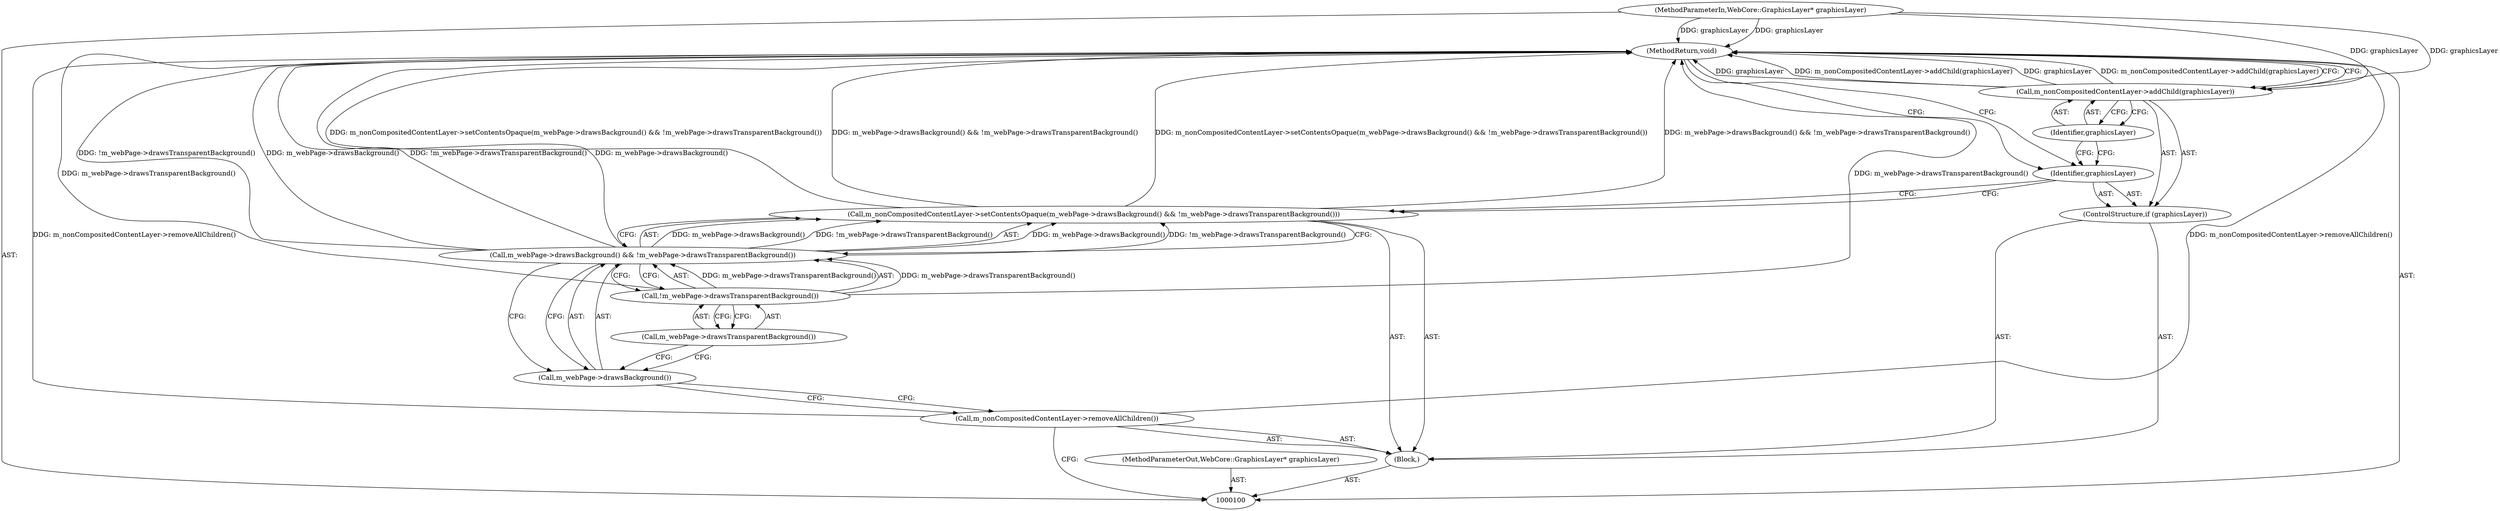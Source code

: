 digraph "0_Chrome_1777aa6484af15014b8691082a8c3075418786f5_0" {
"1000113" [label="(MethodReturn,void)"];
"1000101" [label="(MethodParameterIn,WebCore::GraphicsLayer* graphicsLayer)"];
"1000143" [label="(MethodParameterOut,WebCore::GraphicsLayer* graphicsLayer)"];
"1000102" [label="(Block,)"];
"1000103" [label="(Call,m_nonCompositedContentLayer->removeAllChildren())"];
"1000104" [label="(Call,m_nonCompositedContentLayer->setContentsOpaque(m_webPage->drawsBackground() && !m_webPage->drawsTransparentBackground()))"];
"1000105" [label="(Call,m_webPage->drawsBackground() && !m_webPage->drawsTransparentBackground())"];
"1000106" [label="(Call,m_webPage->drawsBackground())"];
"1000107" [label="(Call,!m_webPage->drawsTransparentBackground())"];
"1000108" [label="(Call,m_webPage->drawsTransparentBackground())"];
"1000109" [label="(ControlStructure,if (graphicsLayer))"];
"1000110" [label="(Identifier,graphicsLayer)"];
"1000112" [label="(Identifier,graphicsLayer)"];
"1000111" [label="(Call,m_nonCompositedContentLayer->addChild(graphicsLayer))"];
"1000113" -> "1000100"  [label="AST: "];
"1000113" -> "1000111"  [label="CFG: "];
"1000113" -> "1000110"  [label="CFG: "];
"1000107" -> "1000113"  [label="DDG: m_webPage->drawsTransparentBackground()"];
"1000105" -> "1000113"  [label="DDG: !m_webPage->drawsTransparentBackground()"];
"1000105" -> "1000113"  [label="DDG: m_webPage->drawsBackground()"];
"1000104" -> "1000113"  [label="DDG: m_nonCompositedContentLayer->setContentsOpaque(m_webPage->drawsBackground() && !m_webPage->drawsTransparentBackground())"];
"1000104" -> "1000113"  [label="DDG: m_webPage->drawsBackground() && !m_webPage->drawsTransparentBackground()"];
"1000103" -> "1000113"  [label="DDG: m_nonCompositedContentLayer->removeAllChildren()"];
"1000111" -> "1000113"  [label="DDG: graphicsLayer"];
"1000111" -> "1000113"  [label="DDG: m_nonCompositedContentLayer->addChild(graphicsLayer)"];
"1000101" -> "1000113"  [label="DDG: graphicsLayer"];
"1000101" -> "1000100"  [label="AST: "];
"1000101" -> "1000113"  [label="DDG: graphicsLayer"];
"1000101" -> "1000111"  [label="DDG: graphicsLayer"];
"1000143" -> "1000100"  [label="AST: "];
"1000102" -> "1000100"  [label="AST: "];
"1000103" -> "1000102"  [label="AST: "];
"1000104" -> "1000102"  [label="AST: "];
"1000109" -> "1000102"  [label="AST: "];
"1000103" -> "1000102"  [label="AST: "];
"1000103" -> "1000100"  [label="CFG: "];
"1000106" -> "1000103"  [label="CFG: "];
"1000103" -> "1000113"  [label="DDG: m_nonCompositedContentLayer->removeAllChildren()"];
"1000104" -> "1000102"  [label="AST: "];
"1000104" -> "1000105"  [label="CFG: "];
"1000105" -> "1000104"  [label="AST: "];
"1000110" -> "1000104"  [label="CFG: "];
"1000104" -> "1000113"  [label="DDG: m_nonCompositedContentLayer->setContentsOpaque(m_webPage->drawsBackground() && !m_webPage->drawsTransparentBackground())"];
"1000104" -> "1000113"  [label="DDG: m_webPage->drawsBackground() && !m_webPage->drawsTransparentBackground()"];
"1000105" -> "1000104"  [label="DDG: m_webPage->drawsBackground()"];
"1000105" -> "1000104"  [label="DDG: !m_webPage->drawsTransparentBackground()"];
"1000105" -> "1000104"  [label="AST: "];
"1000105" -> "1000106"  [label="CFG: "];
"1000105" -> "1000107"  [label="CFG: "];
"1000106" -> "1000105"  [label="AST: "];
"1000107" -> "1000105"  [label="AST: "];
"1000104" -> "1000105"  [label="CFG: "];
"1000105" -> "1000113"  [label="DDG: !m_webPage->drawsTransparentBackground()"];
"1000105" -> "1000113"  [label="DDG: m_webPage->drawsBackground()"];
"1000105" -> "1000104"  [label="DDG: m_webPage->drawsBackground()"];
"1000105" -> "1000104"  [label="DDG: !m_webPage->drawsTransparentBackground()"];
"1000107" -> "1000105"  [label="DDG: m_webPage->drawsTransparentBackground()"];
"1000106" -> "1000105"  [label="AST: "];
"1000106" -> "1000103"  [label="CFG: "];
"1000108" -> "1000106"  [label="CFG: "];
"1000105" -> "1000106"  [label="CFG: "];
"1000107" -> "1000105"  [label="AST: "];
"1000107" -> "1000108"  [label="CFG: "];
"1000108" -> "1000107"  [label="AST: "];
"1000105" -> "1000107"  [label="CFG: "];
"1000107" -> "1000113"  [label="DDG: m_webPage->drawsTransparentBackground()"];
"1000107" -> "1000105"  [label="DDG: m_webPage->drawsTransparentBackground()"];
"1000108" -> "1000107"  [label="AST: "];
"1000108" -> "1000106"  [label="CFG: "];
"1000107" -> "1000108"  [label="CFG: "];
"1000109" -> "1000102"  [label="AST: "];
"1000110" -> "1000109"  [label="AST: "];
"1000111" -> "1000109"  [label="AST: "];
"1000110" -> "1000109"  [label="AST: "];
"1000110" -> "1000104"  [label="CFG: "];
"1000112" -> "1000110"  [label="CFG: "];
"1000113" -> "1000110"  [label="CFG: "];
"1000112" -> "1000111"  [label="AST: "];
"1000112" -> "1000110"  [label="CFG: "];
"1000111" -> "1000112"  [label="CFG: "];
"1000111" -> "1000109"  [label="AST: "];
"1000111" -> "1000112"  [label="CFG: "];
"1000112" -> "1000111"  [label="AST: "];
"1000113" -> "1000111"  [label="CFG: "];
"1000111" -> "1000113"  [label="DDG: graphicsLayer"];
"1000111" -> "1000113"  [label="DDG: m_nonCompositedContentLayer->addChild(graphicsLayer)"];
"1000101" -> "1000111"  [label="DDG: graphicsLayer"];
}
